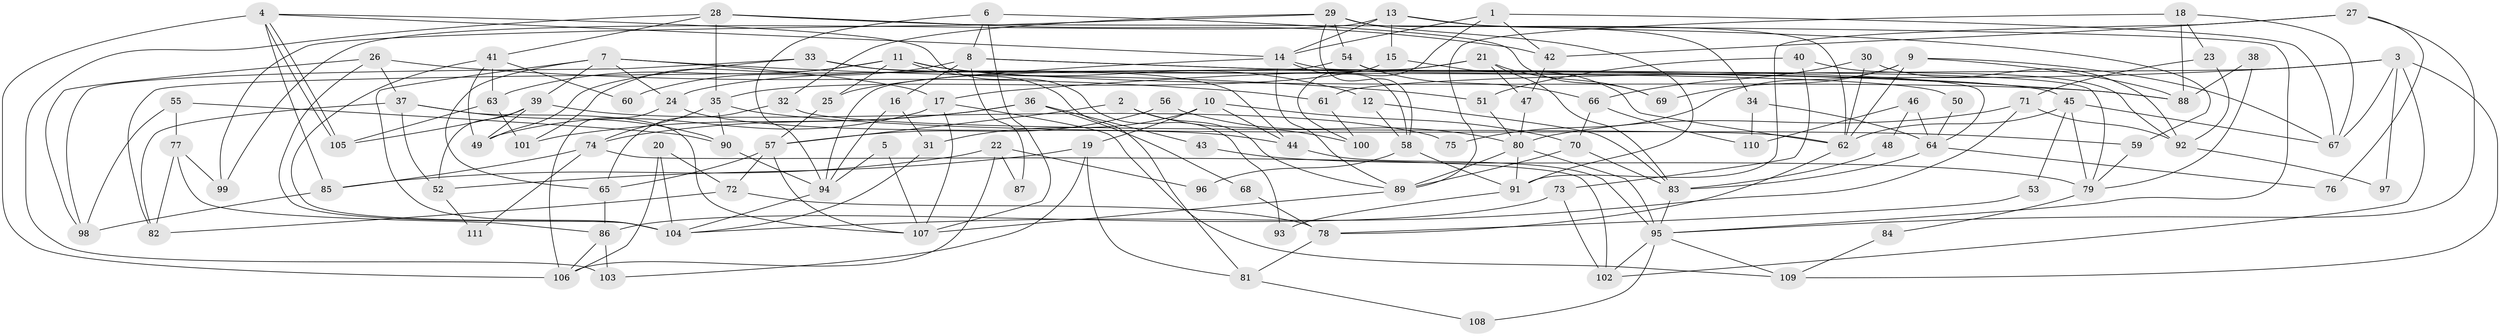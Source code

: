 // coarse degree distribution, {8: 0.07575757575757576, 7: 0.07575757575757576, 5: 0.18181818181818182, 2: 0.12121212121212122, 4: 0.21212121212121213, 11: 0.015151515151515152, 9: 0.015151515151515152, 10: 0.030303030303030304, 3: 0.15151515151515152, 6: 0.07575757575757576, 17: 0.015151515151515152, 1: 0.015151515151515152, 13: 0.015151515151515152}
// Generated by graph-tools (version 1.1) at 2025/18/03/04/25 18:18:36]
// undirected, 111 vertices, 222 edges
graph export_dot {
graph [start="1"]
  node [color=gray90,style=filled];
  1;
  2;
  3;
  4;
  5;
  6;
  7;
  8;
  9;
  10;
  11;
  12;
  13;
  14;
  15;
  16;
  17;
  18;
  19;
  20;
  21;
  22;
  23;
  24;
  25;
  26;
  27;
  28;
  29;
  30;
  31;
  32;
  33;
  34;
  35;
  36;
  37;
  38;
  39;
  40;
  41;
  42;
  43;
  44;
  45;
  46;
  47;
  48;
  49;
  50;
  51;
  52;
  53;
  54;
  55;
  56;
  57;
  58;
  59;
  60;
  61;
  62;
  63;
  64;
  65;
  66;
  67;
  68;
  69;
  70;
  71;
  72;
  73;
  74;
  75;
  76;
  77;
  78;
  79;
  80;
  81;
  82;
  83;
  84;
  85;
  86;
  87;
  88;
  89;
  90;
  91;
  92;
  93;
  94;
  95;
  96;
  97;
  98;
  99;
  100;
  101;
  102;
  103;
  104;
  105;
  106;
  107;
  108;
  109;
  110;
  111;
  1 -- 14;
  1 -- 42;
  1 -- 67;
  1 -- 100;
  2 -- 100;
  2 -- 89;
  2 -- 57;
  3 -- 67;
  3 -- 17;
  3 -- 61;
  3 -- 97;
  3 -- 102;
  3 -- 109;
  4 -- 106;
  4 -- 105;
  4 -- 105;
  4 -- 14;
  4 -- 85;
  4 -- 93;
  5 -- 107;
  5 -- 94;
  6 -- 69;
  6 -- 107;
  6 -- 8;
  6 -- 94;
  7 -- 104;
  7 -- 51;
  7 -- 17;
  7 -- 24;
  7 -- 39;
  7 -- 65;
  8 -- 88;
  8 -- 16;
  8 -- 45;
  8 -- 60;
  8 -- 87;
  9 -- 62;
  9 -- 67;
  9 -- 69;
  9 -- 75;
  9 -- 88;
  10 -- 70;
  10 -- 44;
  10 -- 19;
  10 -- 31;
  11 -- 63;
  11 -- 25;
  11 -- 12;
  11 -- 81;
  11 -- 88;
  11 -- 101;
  12 -- 58;
  12 -- 83;
  13 -- 59;
  13 -- 14;
  13 -- 15;
  13 -- 34;
  13 -- 99;
  14 -- 58;
  14 -- 25;
  14 -- 64;
  14 -- 89;
  15 -- 62;
  15 -- 35;
  16 -- 31;
  16 -- 94;
  17 -- 107;
  17 -- 49;
  17 -- 109;
  18 -- 89;
  18 -- 88;
  18 -- 23;
  18 -- 67;
  19 -- 103;
  19 -- 52;
  19 -- 81;
  20 -- 104;
  20 -- 106;
  20 -- 72;
  21 -- 94;
  21 -- 83;
  21 -- 24;
  21 -- 47;
  21 -- 69;
  22 -- 85;
  22 -- 106;
  22 -- 87;
  22 -- 96;
  23 -- 71;
  23 -- 92;
  24 -- 44;
  24 -- 106;
  25 -- 57;
  26 -- 37;
  26 -- 98;
  26 -- 61;
  26 -- 104;
  27 -- 42;
  27 -- 95;
  27 -- 76;
  27 -- 91;
  28 -- 35;
  28 -- 41;
  28 -- 42;
  28 -- 95;
  28 -- 103;
  29 -- 54;
  29 -- 62;
  29 -- 32;
  29 -- 58;
  29 -- 91;
  29 -- 99;
  30 -- 92;
  30 -- 62;
  30 -- 66;
  31 -- 104;
  32 -- 62;
  32 -- 65;
  33 -- 44;
  33 -- 49;
  33 -- 50;
  33 -- 98;
  34 -- 64;
  34 -- 110;
  35 -- 90;
  35 -- 59;
  35 -- 74;
  36 -- 101;
  36 -- 74;
  36 -- 43;
  36 -- 68;
  37 -- 82;
  37 -- 107;
  37 -- 52;
  37 -- 90;
  38 -- 79;
  38 -- 88;
  39 -- 52;
  39 -- 49;
  39 -- 75;
  39 -- 105;
  40 -- 92;
  40 -- 73;
  40 -- 51;
  41 -- 104;
  41 -- 49;
  41 -- 60;
  41 -- 63;
  42 -- 47;
  43 -- 79;
  44 -- 95;
  45 -- 67;
  45 -- 53;
  45 -- 62;
  45 -- 79;
  46 -- 110;
  46 -- 64;
  46 -- 48;
  47 -- 80;
  48 -- 83;
  50 -- 64;
  51 -- 80;
  52 -- 111;
  53 -- 78;
  54 -- 82;
  54 -- 66;
  54 -- 79;
  55 -- 90;
  55 -- 98;
  55 -- 77;
  56 -- 80;
  56 -- 57;
  57 -- 65;
  57 -- 72;
  57 -- 107;
  58 -- 91;
  58 -- 96;
  59 -- 79;
  61 -- 100;
  62 -- 78;
  63 -- 105;
  63 -- 101;
  64 -- 83;
  64 -- 76;
  65 -- 86;
  66 -- 70;
  66 -- 110;
  68 -- 78;
  70 -- 89;
  70 -- 83;
  71 -- 80;
  71 -- 104;
  71 -- 92;
  72 -- 78;
  72 -- 82;
  73 -- 102;
  73 -- 86;
  74 -- 102;
  74 -- 85;
  74 -- 111;
  77 -- 99;
  77 -- 82;
  77 -- 86;
  78 -- 81;
  79 -- 84;
  80 -- 95;
  80 -- 91;
  80 -- 89;
  81 -- 108;
  83 -- 95;
  84 -- 109;
  85 -- 98;
  86 -- 103;
  86 -- 106;
  89 -- 107;
  90 -- 94;
  91 -- 93;
  92 -- 97;
  94 -- 104;
  95 -- 109;
  95 -- 102;
  95 -- 108;
}

